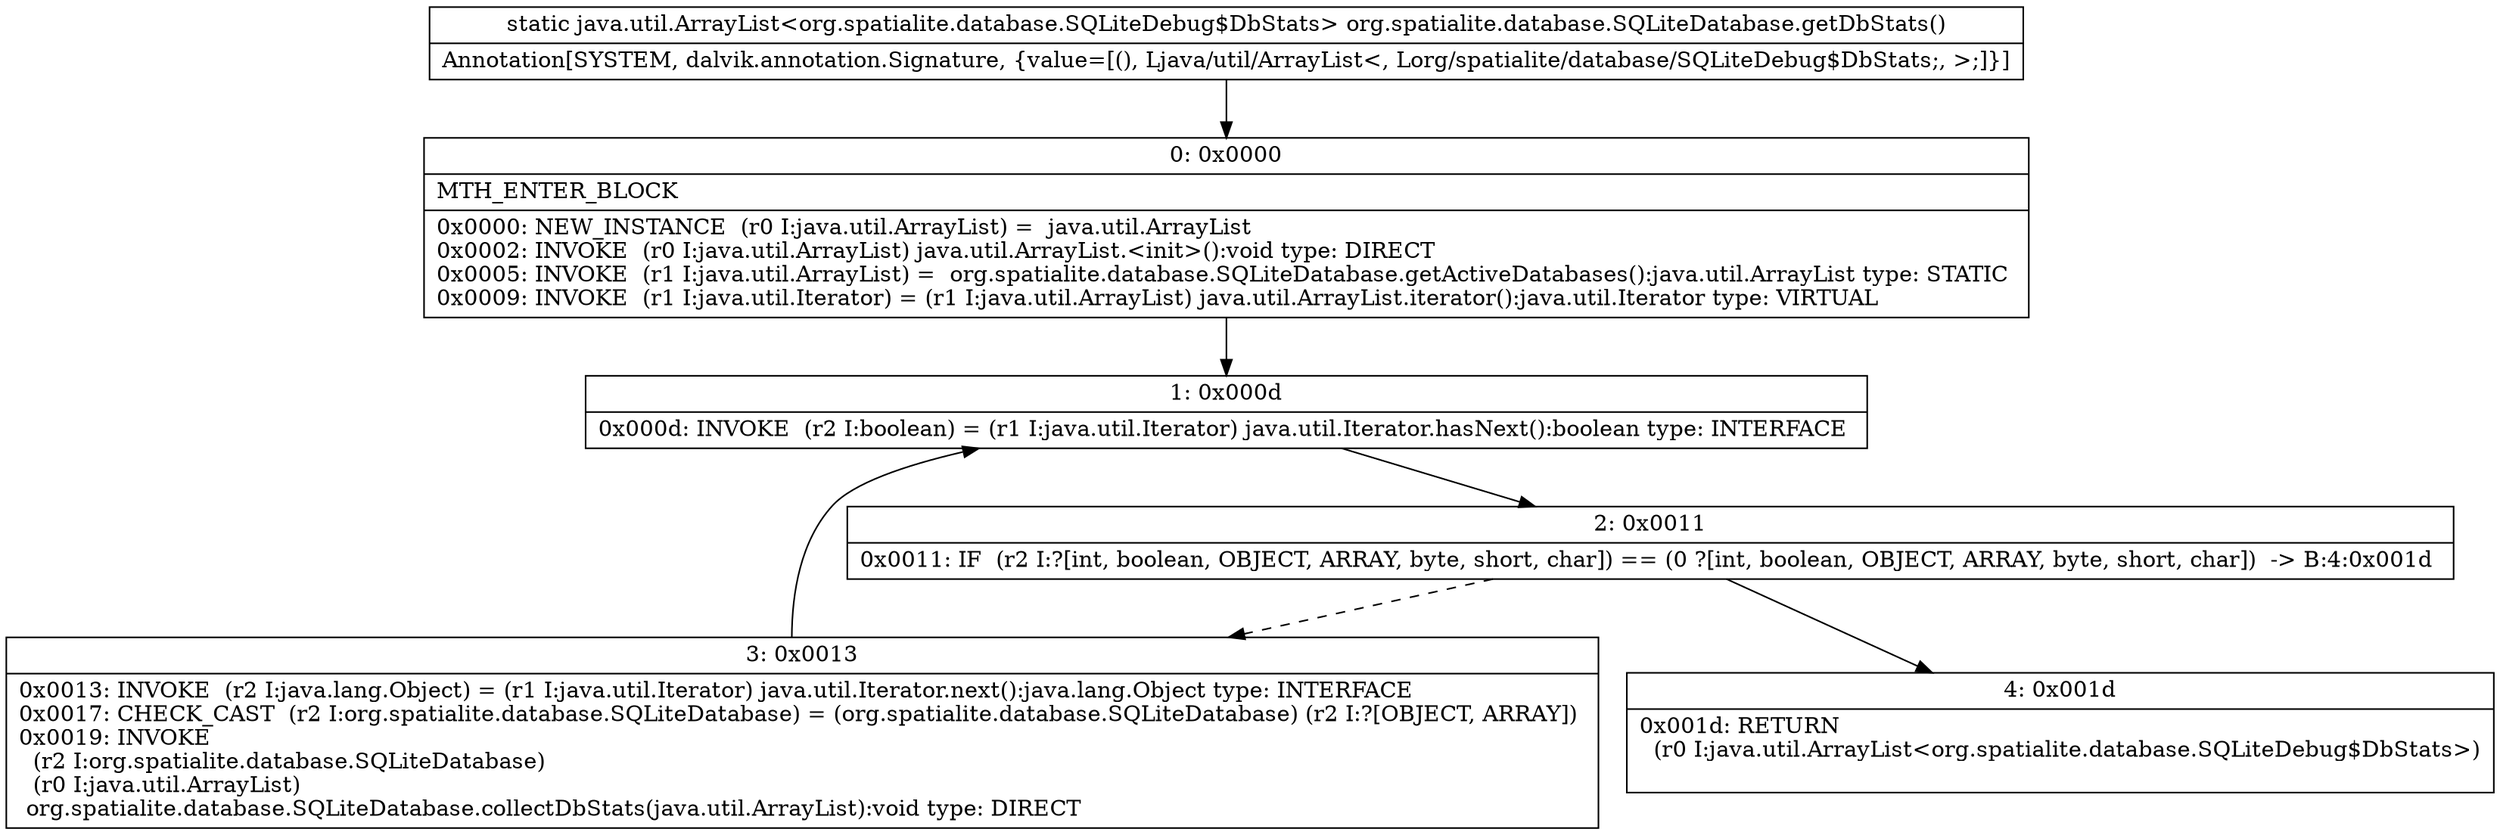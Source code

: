 digraph "CFG fororg.spatialite.database.SQLiteDatabase.getDbStats()Ljava\/util\/ArrayList;" {
Node_0 [shape=record,label="{0\:\ 0x0000|MTH_ENTER_BLOCK\l|0x0000: NEW_INSTANCE  (r0 I:java.util.ArrayList) =  java.util.ArrayList \l0x0002: INVOKE  (r0 I:java.util.ArrayList) java.util.ArrayList.\<init\>():void type: DIRECT \l0x0005: INVOKE  (r1 I:java.util.ArrayList) =  org.spatialite.database.SQLiteDatabase.getActiveDatabases():java.util.ArrayList type: STATIC \l0x0009: INVOKE  (r1 I:java.util.Iterator) = (r1 I:java.util.ArrayList) java.util.ArrayList.iterator():java.util.Iterator type: VIRTUAL \l}"];
Node_1 [shape=record,label="{1\:\ 0x000d|0x000d: INVOKE  (r2 I:boolean) = (r1 I:java.util.Iterator) java.util.Iterator.hasNext():boolean type: INTERFACE \l}"];
Node_2 [shape=record,label="{2\:\ 0x0011|0x0011: IF  (r2 I:?[int, boolean, OBJECT, ARRAY, byte, short, char]) == (0 ?[int, boolean, OBJECT, ARRAY, byte, short, char])  \-\> B:4:0x001d \l}"];
Node_3 [shape=record,label="{3\:\ 0x0013|0x0013: INVOKE  (r2 I:java.lang.Object) = (r1 I:java.util.Iterator) java.util.Iterator.next():java.lang.Object type: INTERFACE \l0x0017: CHECK_CAST  (r2 I:org.spatialite.database.SQLiteDatabase) = (org.spatialite.database.SQLiteDatabase) (r2 I:?[OBJECT, ARRAY]) \l0x0019: INVOKE  \l  (r2 I:org.spatialite.database.SQLiteDatabase)\l  (r0 I:java.util.ArrayList)\l org.spatialite.database.SQLiteDatabase.collectDbStats(java.util.ArrayList):void type: DIRECT \l}"];
Node_4 [shape=record,label="{4\:\ 0x001d|0x001d: RETURN  \l  (r0 I:java.util.ArrayList\<org.spatialite.database.SQLiteDebug$DbStats\>)\l \l}"];
MethodNode[shape=record,label="{static java.util.ArrayList\<org.spatialite.database.SQLiteDebug$DbStats\> org.spatialite.database.SQLiteDatabase.getDbStats()  | Annotation[SYSTEM, dalvik.annotation.Signature, \{value=[(), Ljava\/util\/ArrayList\<, Lorg\/spatialite\/database\/SQLiteDebug$DbStats;, \>;]\}]\l}"];
MethodNode -> Node_0;
Node_0 -> Node_1;
Node_1 -> Node_2;
Node_2 -> Node_3[style=dashed];
Node_2 -> Node_4;
Node_3 -> Node_1;
}

